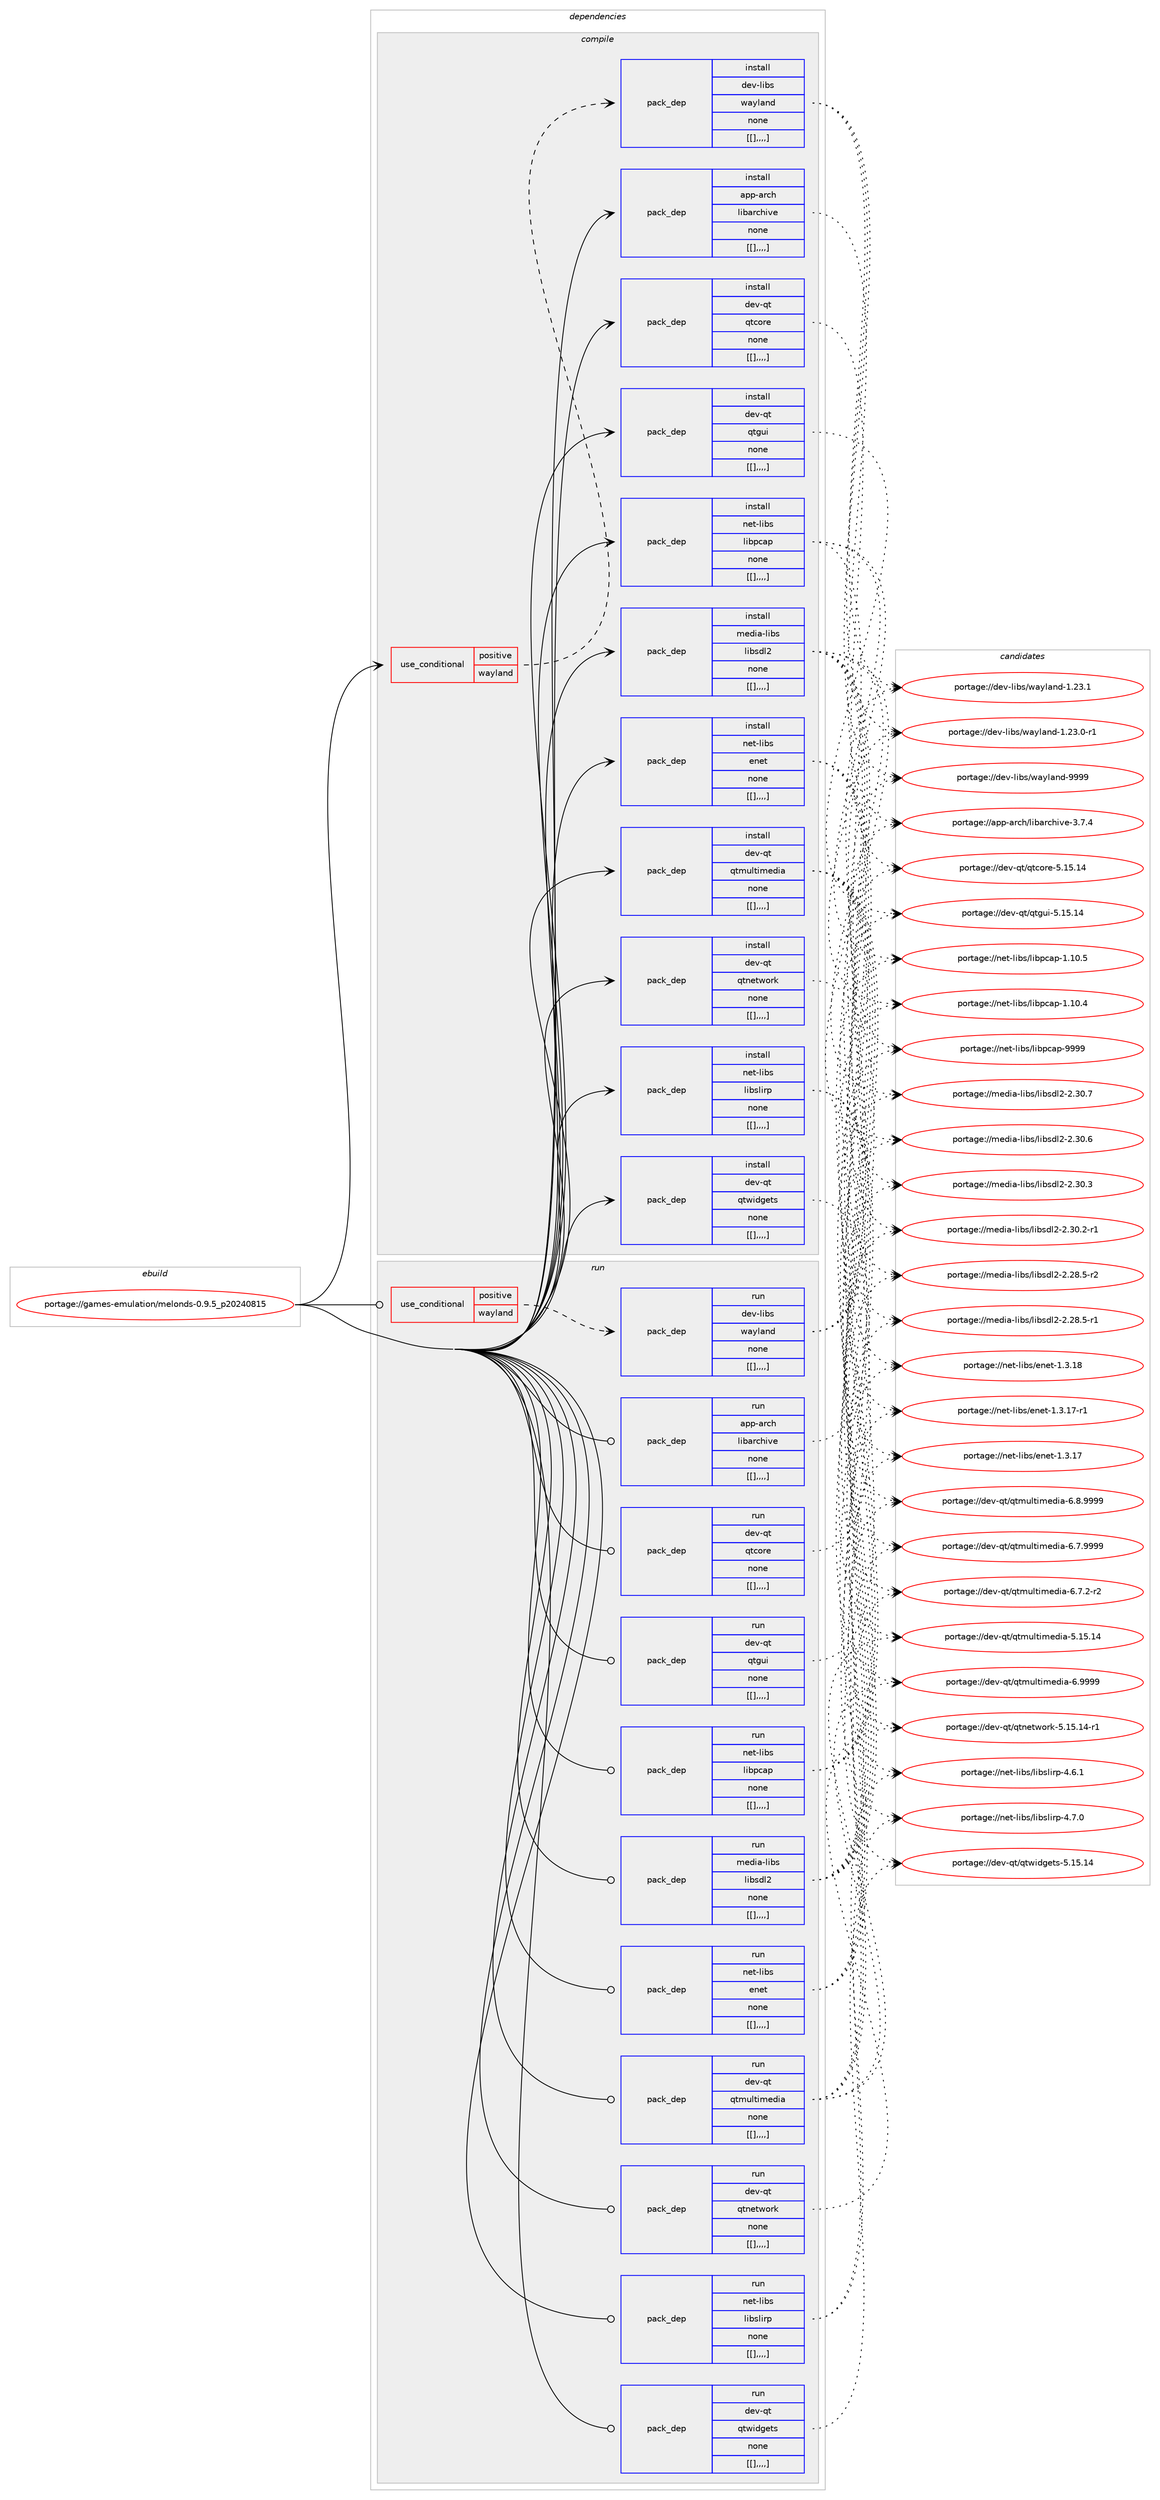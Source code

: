 digraph prolog {

# *************
# Graph options
# *************

newrank=true;
concentrate=true;
compound=true;
graph [rankdir=LR,fontname=Helvetica,fontsize=10,ranksep=1.5];#, ranksep=2.5, nodesep=0.2];
edge  [arrowhead=vee];
node  [fontname=Helvetica,fontsize=10];

# **********
# The ebuild
# **********

subgraph cluster_leftcol {
color=gray;
label=<<i>ebuild</i>>;
id [label="portage://games-emulation/melonds-0.9.5_p20240815", color=red, width=4, href="../games-emulation/melonds-0.9.5_p20240815.svg"];
}

# ****************
# The dependencies
# ****************

subgraph cluster_midcol {
color=gray;
label=<<i>dependencies</i>>;
subgraph cluster_compile {
fillcolor="#eeeeee";
style=filled;
label=<<i>compile</i>>;
subgraph cond65148 {
dependency231210 [label=<<TABLE BORDER="0" CELLBORDER="1" CELLSPACING="0" CELLPADDING="4"><TR><TD ROWSPAN="3" CELLPADDING="10">use_conditional</TD></TR><TR><TD>positive</TD></TR><TR><TD>wayland</TD></TR></TABLE>>, shape=none, color=red];
subgraph pack164577 {
dependency231211 [label=<<TABLE BORDER="0" CELLBORDER="1" CELLSPACING="0" CELLPADDING="4" WIDTH="220"><TR><TD ROWSPAN="6" CELLPADDING="30">pack_dep</TD></TR><TR><TD WIDTH="110">install</TD></TR><TR><TD>dev-libs</TD></TR><TR><TD>wayland</TD></TR><TR><TD>none</TD></TR><TR><TD>[[],,,,]</TD></TR></TABLE>>, shape=none, color=blue];
}
dependency231210:e -> dependency231211:w [weight=20,style="dashed",arrowhead="vee"];
}
id:e -> dependency231210:w [weight=20,style="solid",arrowhead="vee"];
subgraph pack164578 {
dependency231212 [label=<<TABLE BORDER="0" CELLBORDER="1" CELLSPACING="0" CELLPADDING="4" WIDTH="220"><TR><TD ROWSPAN="6" CELLPADDING="30">pack_dep</TD></TR><TR><TD WIDTH="110">install</TD></TR><TR><TD>app-arch</TD></TR><TR><TD>libarchive</TD></TR><TR><TD>none</TD></TR><TR><TD>[[],,,,]</TD></TR></TABLE>>, shape=none, color=blue];
}
id:e -> dependency231212:w [weight=20,style="solid",arrowhead="vee"];
subgraph pack164579 {
dependency231213 [label=<<TABLE BORDER="0" CELLBORDER="1" CELLSPACING="0" CELLPADDING="4" WIDTH="220"><TR><TD ROWSPAN="6" CELLPADDING="30">pack_dep</TD></TR><TR><TD WIDTH="110">install</TD></TR><TR><TD>dev-qt</TD></TR><TR><TD>qtcore</TD></TR><TR><TD>none</TD></TR><TR><TD>[[],,,,]</TD></TR></TABLE>>, shape=none, color=blue];
}
id:e -> dependency231213:w [weight=20,style="solid",arrowhead="vee"];
subgraph pack164580 {
dependency231214 [label=<<TABLE BORDER="0" CELLBORDER="1" CELLSPACING="0" CELLPADDING="4" WIDTH="220"><TR><TD ROWSPAN="6" CELLPADDING="30">pack_dep</TD></TR><TR><TD WIDTH="110">install</TD></TR><TR><TD>dev-qt</TD></TR><TR><TD>qtgui</TD></TR><TR><TD>none</TD></TR><TR><TD>[[],,,,]</TD></TR></TABLE>>, shape=none, color=blue];
}
id:e -> dependency231214:w [weight=20,style="solid",arrowhead="vee"];
subgraph pack164581 {
dependency231215 [label=<<TABLE BORDER="0" CELLBORDER="1" CELLSPACING="0" CELLPADDING="4" WIDTH="220"><TR><TD ROWSPAN="6" CELLPADDING="30">pack_dep</TD></TR><TR><TD WIDTH="110">install</TD></TR><TR><TD>dev-qt</TD></TR><TR><TD>qtmultimedia</TD></TR><TR><TD>none</TD></TR><TR><TD>[[],,,,]</TD></TR></TABLE>>, shape=none, color=blue];
}
id:e -> dependency231215:w [weight=20,style="solid",arrowhead="vee"];
subgraph pack164582 {
dependency231216 [label=<<TABLE BORDER="0" CELLBORDER="1" CELLSPACING="0" CELLPADDING="4" WIDTH="220"><TR><TD ROWSPAN="6" CELLPADDING="30">pack_dep</TD></TR><TR><TD WIDTH="110">install</TD></TR><TR><TD>dev-qt</TD></TR><TR><TD>qtnetwork</TD></TR><TR><TD>none</TD></TR><TR><TD>[[],,,,]</TD></TR></TABLE>>, shape=none, color=blue];
}
id:e -> dependency231216:w [weight=20,style="solid",arrowhead="vee"];
subgraph pack164583 {
dependency231217 [label=<<TABLE BORDER="0" CELLBORDER="1" CELLSPACING="0" CELLPADDING="4" WIDTH="220"><TR><TD ROWSPAN="6" CELLPADDING="30">pack_dep</TD></TR><TR><TD WIDTH="110">install</TD></TR><TR><TD>dev-qt</TD></TR><TR><TD>qtwidgets</TD></TR><TR><TD>none</TD></TR><TR><TD>[[],,,,]</TD></TR></TABLE>>, shape=none, color=blue];
}
id:e -> dependency231217:w [weight=20,style="solid",arrowhead="vee"];
subgraph pack164584 {
dependency231218 [label=<<TABLE BORDER="0" CELLBORDER="1" CELLSPACING="0" CELLPADDING="4" WIDTH="220"><TR><TD ROWSPAN="6" CELLPADDING="30">pack_dep</TD></TR><TR><TD WIDTH="110">install</TD></TR><TR><TD>media-libs</TD></TR><TR><TD>libsdl2</TD></TR><TR><TD>none</TD></TR><TR><TD>[[],,,,]</TD></TR></TABLE>>, shape=none, color=blue];
}
id:e -> dependency231218:w [weight=20,style="solid",arrowhead="vee"];
subgraph pack164585 {
dependency231219 [label=<<TABLE BORDER="0" CELLBORDER="1" CELLSPACING="0" CELLPADDING="4" WIDTH="220"><TR><TD ROWSPAN="6" CELLPADDING="30">pack_dep</TD></TR><TR><TD WIDTH="110">install</TD></TR><TR><TD>net-libs</TD></TR><TR><TD>enet</TD></TR><TR><TD>none</TD></TR><TR><TD>[[],,,,]</TD></TR></TABLE>>, shape=none, color=blue];
}
id:e -> dependency231219:w [weight=20,style="solid",arrowhead="vee"];
subgraph pack164586 {
dependency231220 [label=<<TABLE BORDER="0" CELLBORDER="1" CELLSPACING="0" CELLPADDING="4" WIDTH="220"><TR><TD ROWSPAN="6" CELLPADDING="30">pack_dep</TD></TR><TR><TD WIDTH="110">install</TD></TR><TR><TD>net-libs</TD></TR><TR><TD>libpcap</TD></TR><TR><TD>none</TD></TR><TR><TD>[[],,,,]</TD></TR></TABLE>>, shape=none, color=blue];
}
id:e -> dependency231220:w [weight=20,style="solid",arrowhead="vee"];
subgraph pack164587 {
dependency231221 [label=<<TABLE BORDER="0" CELLBORDER="1" CELLSPACING="0" CELLPADDING="4" WIDTH="220"><TR><TD ROWSPAN="6" CELLPADDING="30">pack_dep</TD></TR><TR><TD WIDTH="110">install</TD></TR><TR><TD>net-libs</TD></TR><TR><TD>libslirp</TD></TR><TR><TD>none</TD></TR><TR><TD>[[],,,,]</TD></TR></TABLE>>, shape=none, color=blue];
}
id:e -> dependency231221:w [weight=20,style="solid",arrowhead="vee"];
}
subgraph cluster_compileandrun {
fillcolor="#eeeeee";
style=filled;
label=<<i>compile and run</i>>;
}
subgraph cluster_run {
fillcolor="#eeeeee";
style=filled;
label=<<i>run</i>>;
subgraph cond65149 {
dependency231222 [label=<<TABLE BORDER="0" CELLBORDER="1" CELLSPACING="0" CELLPADDING="4"><TR><TD ROWSPAN="3" CELLPADDING="10">use_conditional</TD></TR><TR><TD>positive</TD></TR><TR><TD>wayland</TD></TR></TABLE>>, shape=none, color=red];
subgraph pack164588 {
dependency231223 [label=<<TABLE BORDER="0" CELLBORDER="1" CELLSPACING="0" CELLPADDING="4" WIDTH="220"><TR><TD ROWSPAN="6" CELLPADDING="30">pack_dep</TD></TR><TR><TD WIDTH="110">run</TD></TR><TR><TD>dev-libs</TD></TR><TR><TD>wayland</TD></TR><TR><TD>none</TD></TR><TR><TD>[[],,,,]</TD></TR></TABLE>>, shape=none, color=blue];
}
dependency231222:e -> dependency231223:w [weight=20,style="dashed",arrowhead="vee"];
}
id:e -> dependency231222:w [weight=20,style="solid",arrowhead="odot"];
subgraph pack164589 {
dependency231224 [label=<<TABLE BORDER="0" CELLBORDER="1" CELLSPACING="0" CELLPADDING="4" WIDTH="220"><TR><TD ROWSPAN="6" CELLPADDING="30">pack_dep</TD></TR><TR><TD WIDTH="110">run</TD></TR><TR><TD>app-arch</TD></TR><TR><TD>libarchive</TD></TR><TR><TD>none</TD></TR><TR><TD>[[],,,,]</TD></TR></TABLE>>, shape=none, color=blue];
}
id:e -> dependency231224:w [weight=20,style="solid",arrowhead="odot"];
subgraph pack164590 {
dependency231225 [label=<<TABLE BORDER="0" CELLBORDER="1" CELLSPACING="0" CELLPADDING="4" WIDTH="220"><TR><TD ROWSPAN="6" CELLPADDING="30">pack_dep</TD></TR><TR><TD WIDTH="110">run</TD></TR><TR><TD>dev-qt</TD></TR><TR><TD>qtcore</TD></TR><TR><TD>none</TD></TR><TR><TD>[[],,,,]</TD></TR></TABLE>>, shape=none, color=blue];
}
id:e -> dependency231225:w [weight=20,style="solid",arrowhead="odot"];
subgraph pack164591 {
dependency231226 [label=<<TABLE BORDER="0" CELLBORDER="1" CELLSPACING="0" CELLPADDING="4" WIDTH="220"><TR><TD ROWSPAN="6" CELLPADDING="30">pack_dep</TD></TR><TR><TD WIDTH="110">run</TD></TR><TR><TD>dev-qt</TD></TR><TR><TD>qtgui</TD></TR><TR><TD>none</TD></TR><TR><TD>[[],,,,]</TD></TR></TABLE>>, shape=none, color=blue];
}
id:e -> dependency231226:w [weight=20,style="solid",arrowhead="odot"];
subgraph pack164592 {
dependency231227 [label=<<TABLE BORDER="0" CELLBORDER="1" CELLSPACING="0" CELLPADDING="4" WIDTH="220"><TR><TD ROWSPAN="6" CELLPADDING="30">pack_dep</TD></TR><TR><TD WIDTH="110">run</TD></TR><TR><TD>dev-qt</TD></TR><TR><TD>qtmultimedia</TD></TR><TR><TD>none</TD></TR><TR><TD>[[],,,,]</TD></TR></TABLE>>, shape=none, color=blue];
}
id:e -> dependency231227:w [weight=20,style="solid",arrowhead="odot"];
subgraph pack164593 {
dependency231228 [label=<<TABLE BORDER="0" CELLBORDER="1" CELLSPACING="0" CELLPADDING="4" WIDTH="220"><TR><TD ROWSPAN="6" CELLPADDING="30">pack_dep</TD></TR><TR><TD WIDTH="110">run</TD></TR><TR><TD>dev-qt</TD></TR><TR><TD>qtnetwork</TD></TR><TR><TD>none</TD></TR><TR><TD>[[],,,,]</TD></TR></TABLE>>, shape=none, color=blue];
}
id:e -> dependency231228:w [weight=20,style="solid",arrowhead="odot"];
subgraph pack164594 {
dependency231229 [label=<<TABLE BORDER="0" CELLBORDER="1" CELLSPACING="0" CELLPADDING="4" WIDTH="220"><TR><TD ROWSPAN="6" CELLPADDING="30">pack_dep</TD></TR><TR><TD WIDTH="110">run</TD></TR><TR><TD>dev-qt</TD></TR><TR><TD>qtwidgets</TD></TR><TR><TD>none</TD></TR><TR><TD>[[],,,,]</TD></TR></TABLE>>, shape=none, color=blue];
}
id:e -> dependency231229:w [weight=20,style="solid",arrowhead="odot"];
subgraph pack164595 {
dependency231230 [label=<<TABLE BORDER="0" CELLBORDER="1" CELLSPACING="0" CELLPADDING="4" WIDTH="220"><TR><TD ROWSPAN="6" CELLPADDING="30">pack_dep</TD></TR><TR><TD WIDTH="110">run</TD></TR><TR><TD>media-libs</TD></TR><TR><TD>libsdl2</TD></TR><TR><TD>none</TD></TR><TR><TD>[[],,,,]</TD></TR></TABLE>>, shape=none, color=blue];
}
id:e -> dependency231230:w [weight=20,style="solid",arrowhead="odot"];
subgraph pack164596 {
dependency231231 [label=<<TABLE BORDER="0" CELLBORDER="1" CELLSPACING="0" CELLPADDING="4" WIDTH="220"><TR><TD ROWSPAN="6" CELLPADDING="30">pack_dep</TD></TR><TR><TD WIDTH="110">run</TD></TR><TR><TD>net-libs</TD></TR><TR><TD>enet</TD></TR><TR><TD>none</TD></TR><TR><TD>[[],,,,]</TD></TR></TABLE>>, shape=none, color=blue];
}
id:e -> dependency231231:w [weight=20,style="solid",arrowhead="odot"];
subgraph pack164597 {
dependency231232 [label=<<TABLE BORDER="0" CELLBORDER="1" CELLSPACING="0" CELLPADDING="4" WIDTH="220"><TR><TD ROWSPAN="6" CELLPADDING="30">pack_dep</TD></TR><TR><TD WIDTH="110">run</TD></TR><TR><TD>net-libs</TD></TR><TR><TD>libpcap</TD></TR><TR><TD>none</TD></TR><TR><TD>[[],,,,]</TD></TR></TABLE>>, shape=none, color=blue];
}
id:e -> dependency231232:w [weight=20,style="solid",arrowhead="odot"];
subgraph pack164598 {
dependency231233 [label=<<TABLE BORDER="0" CELLBORDER="1" CELLSPACING="0" CELLPADDING="4" WIDTH="220"><TR><TD ROWSPAN="6" CELLPADDING="30">pack_dep</TD></TR><TR><TD WIDTH="110">run</TD></TR><TR><TD>net-libs</TD></TR><TR><TD>libslirp</TD></TR><TR><TD>none</TD></TR><TR><TD>[[],,,,]</TD></TR></TABLE>>, shape=none, color=blue];
}
id:e -> dependency231233:w [weight=20,style="solid",arrowhead="odot"];
}
}

# **************
# The candidates
# **************

subgraph cluster_choices {
rank=same;
color=gray;
label=<<i>candidates</i>>;

subgraph choice164577 {
color=black;
nodesep=1;
choice10010111845108105981154711997121108971101004557575757 [label="portage://dev-libs/wayland-9999", color=red, width=4,href="../dev-libs/wayland-9999.svg"];
choice100101118451081059811547119971211089711010045494650514649 [label="portage://dev-libs/wayland-1.23.1", color=red, width=4,href="../dev-libs/wayland-1.23.1.svg"];
choice1001011184510810598115471199712110897110100454946505146484511449 [label="portage://dev-libs/wayland-1.23.0-r1", color=red, width=4,href="../dev-libs/wayland-1.23.0-r1.svg"];
dependency231211:e -> choice10010111845108105981154711997121108971101004557575757:w [style=dotted,weight="100"];
dependency231211:e -> choice100101118451081059811547119971211089711010045494650514649:w [style=dotted,weight="100"];
dependency231211:e -> choice1001011184510810598115471199712110897110100454946505146484511449:w [style=dotted,weight="100"];
}
subgraph choice164578 {
color=black;
nodesep=1;
choice9711211245971149910447108105989711499104105118101455146554652 [label="portage://app-arch/libarchive-3.7.4", color=red, width=4,href="../app-arch/libarchive-3.7.4.svg"];
dependency231212:e -> choice9711211245971149910447108105989711499104105118101455146554652:w [style=dotted,weight="100"];
}
subgraph choice164579 {
color=black;
nodesep=1;
choice1001011184511311647113116991111141014553464953464952 [label="portage://dev-qt/qtcore-5.15.14", color=red, width=4,href="../dev-qt/qtcore-5.15.14.svg"];
dependency231213:e -> choice1001011184511311647113116991111141014553464953464952:w [style=dotted,weight="100"];
}
subgraph choice164580 {
color=black;
nodesep=1;
choice10010111845113116471131161031171054553464953464952 [label="portage://dev-qt/qtgui-5.15.14", color=red, width=4,href="../dev-qt/qtgui-5.15.14.svg"];
dependency231214:e -> choice10010111845113116471131161031171054553464953464952:w [style=dotted,weight="100"];
}
subgraph choice164581 {
color=black;
nodesep=1;
choice10010111845113116471131161091171081161051091011001059745544657575757 [label="portage://dev-qt/qtmultimedia-6.9999", color=red, width=4,href="../dev-qt/qtmultimedia-6.9999.svg"];
choice100101118451131164711311610911710811610510910110010597455446564657575757 [label="portage://dev-qt/qtmultimedia-6.8.9999", color=red, width=4,href="../dev-qt/qtmultimedia-6.8.9999.svg"];
choice100101118451131164711311610911710811610510910110010597455446554657575757 [label="portage://dev-qt/qtmultimedia-6.7.9999", color=red, width=4,href="../dev-qt/qtmultimedia-6.7.9999.svg"];
choice1001011184511311647113116109117108116105109101100105974554465546504511450 [label="portage://dev-qt/qtmultimedia-6.7.2-r2", color=red, width=4,href="../dev-qt/qtmultimedia-6.7.2-r2.svg"];
choice1001011184511311647113116109117108116105109101100105974553464953464952 [label="portage://dev-qt/qtmultimedia-5.15.14", color=red, width=4,href="../dev-qt/qtmultimedia-5.15.14.svg"];
dependency231215:e -> choice10010111845113116471131161091171081161051091011001059745544657575757:w [style=dotted,weight="100"];
dependency231215:e -> choice100101118451131164711311610911710811610510910110010597455446564657575757:w [style=dotted,weight="100"];
dependency231215:e -> choice100101118451131164711311610911710811610510910110010597455446554657575757:w [style=dotted,weight="100"];
dependency231215:e -> choice1001011184511311647113116109117108116105109101100105974554465546504511450:w [style=dotted,weight="100"];
dependency231215:e -> choice1001011184511311647113116109117108116105109101100105974553464953464952:w [style=dotted,weight="100"];
}
subgraph choice164582 {
color=black;
nodesep=1;
choice100101118451131164711311611010111611911111410745534649534649524511449 [label="portage://dev-qt/qtnetwork-5.15.14-r1", color=red, width=4,href="../dev-qt/qtnetwork-5.15.14-r1.svg"];
dependency231216:e -> choice100101118451131164711311611010111611911111410745534649534649524511449:w [style=dotted,weight="100"];
}
subgraph choice164583 {
color=black;
nodesep=1;
choice10010111845113116471131161191051001031011161154553464953464952 [label="portage://dev-qt/qtwidgets-5.15.14", color=red, width=4,href="../dev-qt/qtwidgets-5.15.14.svg"];
dependency231217:e -> choice10010111845113116471131161191051001031011161154553464953464952:w [style=dotted,weight="100"];
}
subgraph choice164584 {
color=black;
nodesep=1;
choice10910110010597451081059811547108105981151001085045504651484655 [label="portage://media-libs/libsdl2-2.30.7", color=red, width=4,href="../media-libs/libsdl2-2.30.7.svg"];
choice10910110010597451081059811547108105981151001085045504651484654 [label="portage://media-libs/libsdl2-2.30.6", color=red, width=4,href="../media-libs/libsdl2-2.30.6.svg"];
choice10910110010597451081059811547108105981151001085045504651484651 [label="portage://media-libs/libsdl2-2.30.3", color=red, width=4,href="../media-libs/libsdl2-2.30.3.svg"];
choice109101100105974510810598115471081059811510010850455046514846504511449 [label="portage://media-libs/libsdl2-2.30.2-r1", color=red, width=4,href="../media-libs/libsdl2-2.30.2-r1.svg"];
choice109101100105974510810598115471081059811510010850455046505646534511450 [label="portage://media-libs/libsdl2-2.28.5-r2", color=red, width=4,href="../media-libs/libsdl2-2.28.5-r2.svg"];
choice109101100105974510810598115471081059811510010850455046505646534511449 [label="portage://media-libs/libsdl2-2.28.5-r1", color=red, width=4,href="../media-libs/libsdl2-2.28.5-r1.svg"];
dependency231218:e -> choice10910110010597451081059811547108105981151001085045504651484655:w [style=dotted,weight="100"];
dependency231218:e -> choice10910110010597451081059811547108105981151001085045504651484654:w [style=dotted,weight="100"];
dependency231218:e -> choice10910110010597451081059811547108105981151001085045504651484651:w [style=dotted,weight="100"];
dependency231218:e -> choice109101100105974510810598115471081059811510010850455046514846504511449:w [style=dotted,weight="100"];
dependency231218:e -> choice109101100105974510810598115471081059811510010850455046505646534511450:w [style=dotted,weight="100"];
dependency231218:e -> choice109101100105974510810598115471081059811510010850455046505646534511449:w [style=dotted,weight="100"];
}
subgraph choice164585 {
color=black;
nodesep=1;
choice11010111645108105981154710111010111645494651464956 [label="portage://net-libs/enet-1.3.18", color=red, width=4,href="../net-libs/enet-1.3.18.svg"];
choice110101116451081059811547101110101116454946514649554511449 [label="portage://net-libs/enet-1.3.17-r1", color=red, width=4,href="../net-libs/enet-1.3.17-r1.svg"];
choice11010111645108105981154710111010111645494651464955 [label="portage://net-libs/enet-1.3.17", color=red, width=4,href="../net-libs/enet-1.3.17.svg"];
dependency231219:e -> choice11010111645108105981154710111010111645494651464956:w [style=dotted,weight="100"];
dependency231219:e -> choice110101116451081059811547101110101116454946514649554511449:w [style=dotted,weight="100"];
dependency231219:e -> choice11010111645108105981154710111010111645494651464955:w [style=dotted,weight="100"];
}
subgraph choice164586 {
color=black;
nodesep=1;
choice1101011164510810598115471081059811299971124557575757 [label="portage://net-libs/libpcap-9999", color=red, width=4,href="../net-libs/libpcap-9999.svg"];
choice11010111645108105981154710810598112999711245494649484653 [label="portage://net-libs/libpcap-1.10.5", color=red, width=4,href="../net-libs/libpcap-1.10.5.svg"];
choice11010111645108105981154710810598112999711245494649484652 [label="portage://net-libs/libpcap-1.10.4", color=red, width=4,href="../net-libs/libpcap-1.10.4.svg"];
dependency231220:e -> choice1101011164510810598115471081059811299971124557575757:w [style=dotted,weight="100"];
dependency231220:e -> choice11010111645108105981154710810598112999711245494649484653:w [style=dotted,weight="100"];
dependency231220:e -> choice11010111645108105981154710810598112999711245494649484652:w [style=dotted,weight="100"];
}
subgraph choice164587 {
color=black;
nodesep=1;
choice11010111645108105981154710810598115108105114112455246554648 [label="portage://net-libs/libslirp-4.7.0", color=red, width=4,href="../net-libs/libslirp-4.7.0.svg"];
choice11010111645108105981154710810598115108105114112455246544649 [label="portage://net-libs/libslirp-4.6.1", color=red, width=4,href="../net-libs/libslirp-4.6.1.svg"];
dependency231221:e -> choice11010111645108105981154710810598115108105114112455246554648:w [style=dotted,weight="100"];
dependency231221:e -> choice11010111645108105981154710810598115108105114112455246544649:w [style=dotted,weight="100"];
}
subgraph choice164588 {
color=black;
nodesep=1;
choice10010111845108105981154711997121108971101004557575757 [label="portage://dev-libs/wayland-9999", color=red, width=4,href="../dev-libs/wayland-9999.svg"];
choice100101118451081059811547119971211089711010045494650514649 [label="portage://dev-libs/wayland-1.23.1", color=red, width=4,href="../dev-libs/wayland-1.23.1.svg"];
choice1001011184510810598115471199712110897110100454946505146484511449 [label="portage://dev-libs/wayland-1.23.0-r1", color=red, width=4,href="../dev-libs/wayland-1.23.0-r1.svg"];
dependency231223:e -> choice10010111845108105981154711997121108971101004557575757:w [style=dotted,weight="100"];
dependency231223:e -> choice100101118451081059811547119971211089711010045494650514649:w [style=dotted,weight="100"];
dependency231223:e -> choice1001011184510810598115471199712110897110100454946505146484511449:w [style=dotted,weight="100"];
}
subgraph choice164589 {
color=black;
nodesep=1;
choice9711211245971149910447108105989711499104105118101455146554652 [label="portage://app-arch/libarchive-3.7.4", color=red, width=4,href="../app-arch/libarchive-3.7.4.svg"];
dependency231224:e -> choice9711211245971149910447108105989711499104105118101455146554652:w [style=dotted,weight="100"];
}
subgraph choice164590 {
color=black;
nodesep=1;
choice1001011184511311647113116991111141014553464953464952 [label="portage://dev-qt/qtcore-5.15.14", color=red, width=4,href="../dev-qt/qtcore-5.15.14.svg"];
dependency231225:e -> choice1001011184511311647113116991111141014553464953464952:w [style=dotted,weight="100"];
}
subgraph choice164591 {
color=black;
nodesep=1;
choice10010111845113116471131161031171054553464953464952 [label="portage://dev-qt/qtgui-5.15.14", color=red, width=4,href="../dev-qt/qtgui-5.15.14.svg"];
dependency231226:e -> choice10010111845113116471131161031171054553464953464952:w [style=dotted,weight="100"];
}
subgraph choice164592 {
color=black;
nodesep=1;
choice10010111845113116471131161091171081161051091011001059745544657575757 [label="portage://dev-qt/qtmultimedia-6.9999", color=red, width=4,href="../dev-qt/qtmultimedia-6.9999.svg"];
choice100101118451131164711311610911710811610510910110010597455446564657575757 [label="portage://dev-qt/qtmultimedia-6.8.9999", color=red, width=4,href="../dev-qt/qtmultimedia-6.8.9999.svg"];
choice100101118451131164711311610911710811610510910110010597455446554657575757 [label="portage://dev-qt/qtmultimedia-6.7.9999", color=red, width=4,href="../dev-qt/qtmultimedia-6.7.9999.svg"];
choice1001011184511311647113116109117108116105109101100105974554465546504511450 [label="portage://dev-qt/qtmultimedia-6.7.2-r2", color=red, width=4,href="../dev-qt/qtmultimedia-6.7.2-r2.svg"];
choice1001011184511311647113116109117108116105109101100105974553464953464952 [label="portage://dev-qt/qtmultimedia-5.15.14", color=red, width=4,href="../dev-qt/qtmultimedia-5.15.14.svg"];
dependency231227:e -> choice10010111845113116471131161091171081161051091011001059745544657575757:w [style=dotted,weight="100"];
dependency231227:e -> choice100101118451131164711311610911710811610510910110010597455446564657575757:w [style=dotted,weight="100"];
dependency231227:e -> choice100101118451131164711311610911710811610510910110010597455446554657575757:w [style=dotted,weight="100"];
dependency231227:e -> choice1001011184511311647113116109117108116105109101100105974554465546504511450:w [style=dotted,weight="100"];
dependency231227:e -> choice1001011184511311647113116109117108116105109101100105974553464953464952:w [style=dotted,weight="100"];
}
subgraph choice164593 {
color=black;
nodesep=1;
choice100101118451131164711311611010111611911111410745534649534649524511449 [label="portage://dev-qt/qtnetwork-5.15.14-r1", color=red, width=4,href="../dev-qt/qtnetwork-5.15.14-r1.svg"];
dependency231228:e -> choice100101118451131164711311611010111611911111410745534649534649524511449:w [style=dotted,weight="100"];
}
subgraph choice164594 {
color=black;
nodesep=1;
choice10010111845113116471131161191051001031011161154553464953464952 [label="portage://dev-qt/qtwidgets-5.15.14", color=red, width=4,href="../dev-qt/qtwidgets-5.15.14.svg"];
dependency231229:e -> choice10010111845113116471131161191051001031011161154553464953464952:w [style=dotted,weight="100"];
}
subgraph choice164595 {
color=black;
nodesep=1;
choice10910110010597451081059811547108105981151001085045504651484655 [label="portage://media-libs/libsdl2-2.30.7", color=red, width=4,href="../media-libs/libsdl2-2.30.7.svg"];
choice10910110010597451081059811547108105981151001085045504651484654 [label="portage://media-libs/libsdl2-2.30.6", color=red, width=4,href="../media-libs/libsdl2-2.30.6.svg"];
choice10910110010597451081059811547108105981151001085045504651484651 [label="portage://media-libs/libsdl2-2.30.3", color=red, width=4,href="../media-libs/libsdl2-2.30.3.svg"];
choice109101100105974510810598115471081059811510010850455046514846504511449 [label="portage://media-libs/libsdl2-2.30.2-r1", color=red, width=4,href="../media-libs/libsdl2-2.30.2-r1.svg"];
choice109101100105974510810598115471081059811510010850455046505646534511450 [label="portage://media-libs/libsdl2-2.28.5-r2", color=red, width=4,href="../media-libs/libsdl2-2.28.5-r2.svg"];
choice109101100105974510810598115471081059811510010850455046505646534511449 [label="portage://media-libs/libsdl2-2.28.5-r1", color=red, width=4,href="../media-libs/libsdl2-2.28.5-r1.svg"];
dependency231230:e -> choice10910110010597451081059811547108105981151001085045504651484655:w [style=dotted,weight="100"];
dependency231230:e -> choice10910110010597451081059811547108105981151001085045504651484654:w [style=dotted,weight="100"];
dependency231230:e -> choice10910110010597451081059811547108105981151001085045504651484651:w [style=dotted,weight="100"];
dependency231230:e -> choice109101100105974510810598115471081059811510010850455046514846504511449:w [style=dotted,weight="100"];
dependency231230:e -> choice109101100105974510810598115471081059811510010850455046505646534511450:w [style=dotted,weight="100"];
dependency231230:e -> choice109101100105974510810598115471081059811510010850455046505646534511449:w [style=dotted,weight="100"];
}
subgraph choice164596 {
color=black;
nodesep=1;
choice11010111645108105981154710111010111645494651464956 [label="portage://net-libs/enet-1.3.18", color=red, width=4,href="../net-libs/enet-1.3.18.svg"];
choice110101116451081059811547101110101116454946514649554511449 [label="portage://net-libs/enet-1.3.17-r1", color=red, width=4,href="../net-libs/enet-1.3.17-r1.svg"];
choice11010111645108105981154710111010111645494651464955 [label="portage://net-libs/enet-1.3.17", color=red, width=4,href="../net-libs/enet-1.3.17.svg"];
dependency231231:e -> choice11010111645108105981154710111010111645494651464956:w [style=dotted,weight="100"];
dependency231231:e -> choice110101116451081059811547101110101116454946514649554511449:w [style=dotted,weight="100"];
dependency231231:e -> choice11010111645108105981154710111010111645494651464955:w [style=dotted,weight="100"];
}
subgraph choice164597 {
color=black;
nodesep=1;
choice1101011164510810598115471081059811299971124557575757 [label="portage://net-libs/libpcap-9999", color=red, width=4,href="../net-libs/libpcap-9999.svg"];
choice11010111645108105981154710810598112999711245494649484653 [label="portage://net-libs/libpcap-1.10.5", color=red, width=4,href="../net-libs/libpcap-1.10.5.svg"];
choice11010111645108105981154710810598112999711245494649484652 [label="portage://net-libs/libpcap-1.10.4", color=red, width=4,href="../net-libs/libpcap-1.10.4.svg"];
dependency231232:e -> choice1101011164510810598115471081059811299971124557575757:w [style=dotted,weight="100"];
dependency231232:e -> choice11010111645108105981154710810598112999711245494649484653:w [style=dotted,weight="100"];
dependency231232:e -> choice11010111645108105981154710810598112999711245494649484652:w [style=dotted,weight="100"];
}
subgraph choice164598 {
color=black;
nodesep=1;
choice11010111645108105981154710810598115108105114112455246554648 [label="portage://net-libs/libslirp-4.7.0", color=red, width=4,href="../net-libs/libslirp-4.7.0.svg"];
choice11010111645108105981154710810598115108105114112455246544649 [label="portage://net-libs/libslirp-4.6.1", color=red, width=4,href="../net-libs/libslirp-4.6.1.svg"];
dependency231233:e -> choice11010111645108105981154710810598115108105114112455246554648:w [style=dotted,weight="100"];
dependency231233:e -> choice11010111645108105981154710810598115108105114112455246544649:w [style=dotted,weight="100"];
}
}

}

